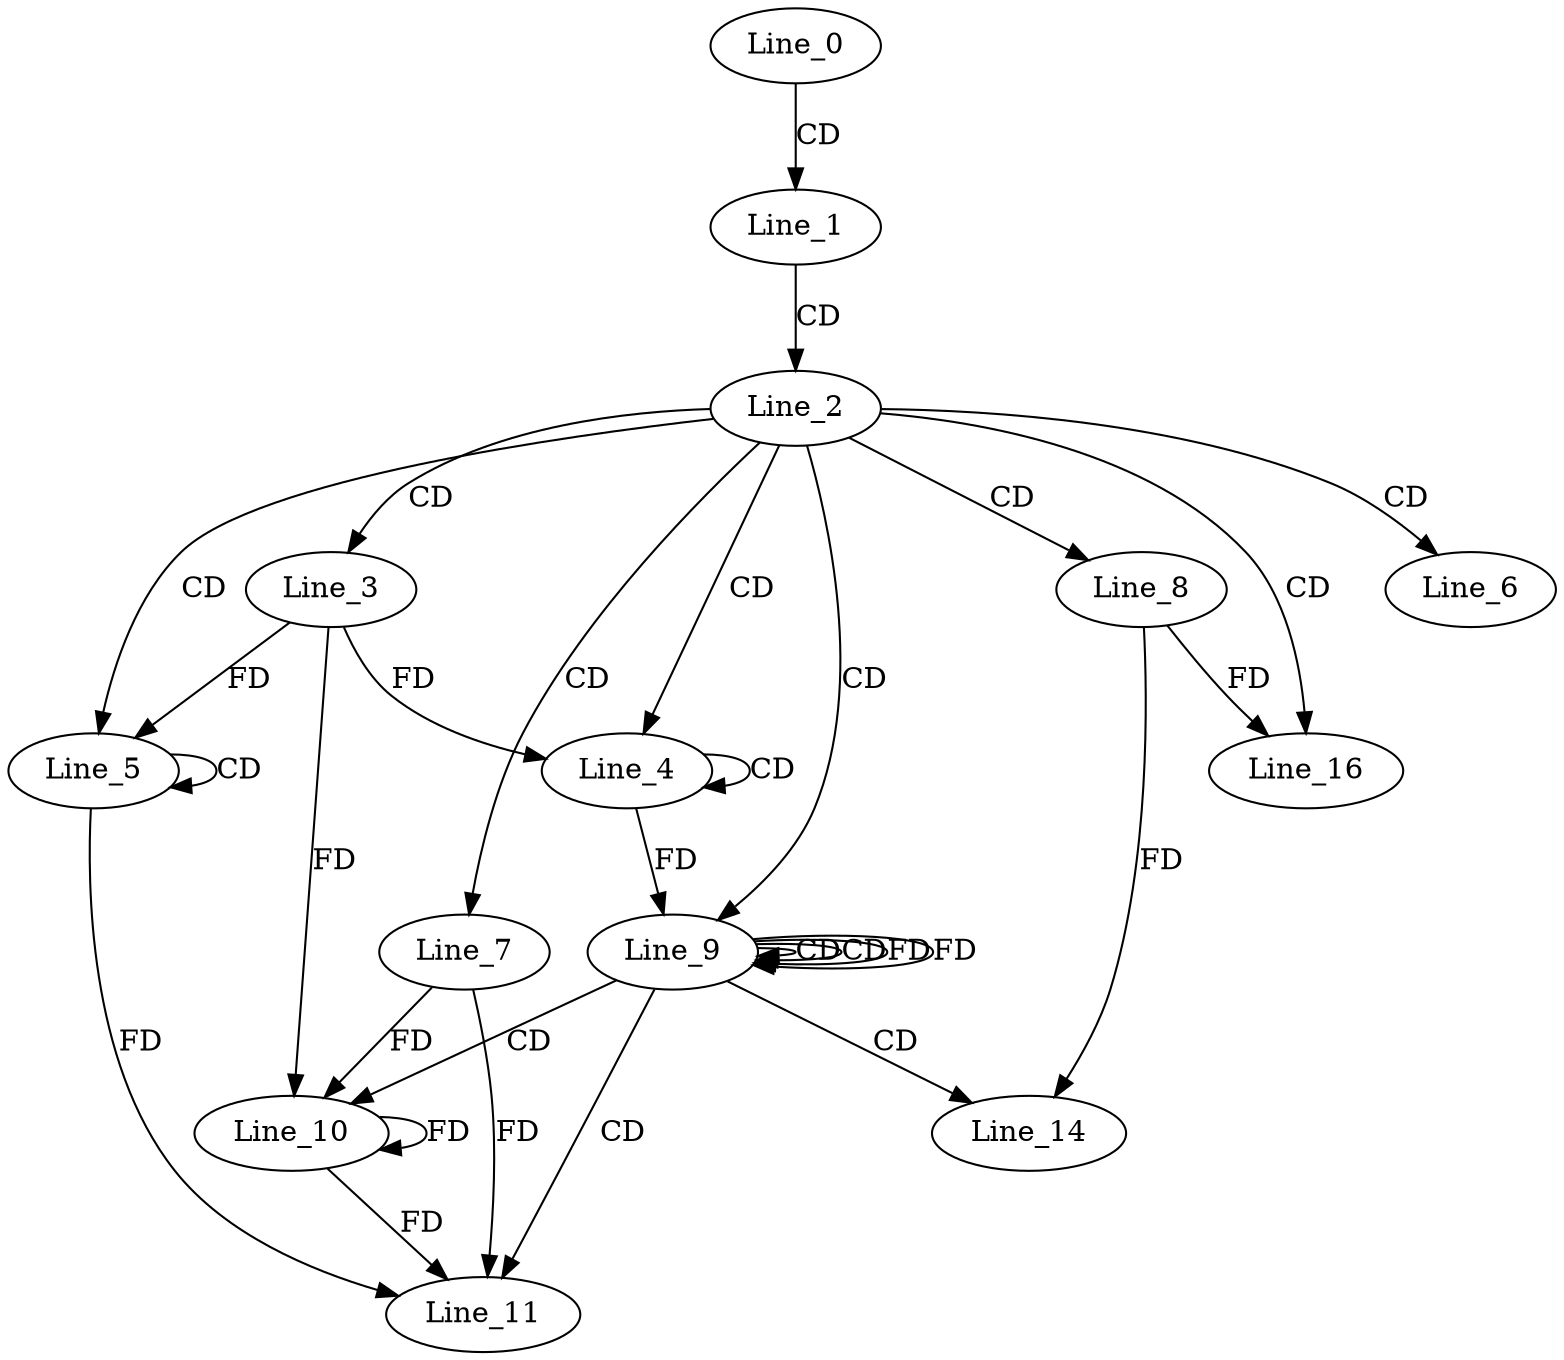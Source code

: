digraph G {
  Line_0;
  Line_1;
  Line_2;
  Line_3;
  Line_4;
  Line_4;
  Line_5;
  Line_5;
  Line_6;
  Line_7;
  Line_8;
  Line_9;
  Line_9;
  Line_9;
  Line_10;
  Line_10;
  Line_11;
  Line_14;
  Line_16;
  Line_0 -> Line_1 [ label="CD" ];
  Line_1 -> Line_2 [ label="CD" ];
  Line_2 -> Line_3 [ label="CD" ];
  Line_2 -> Line_4 [ label="CD" ];
  Line_4 -> Line_4 [ label="CD" ];
  Line_3 -> Line_4 [ label="FD" ];
  Line_2 -> Line_5 [ label="CD" ];
  Line_5 -> Line_5 [ label="CD" ];
  Line_3 -> Line_5 [ label="FD" ];
  Line_2 -> Line_6 [ label="CD" ];
  Line_2 -> Line_7 [ label="CD" ];
  Line_2 -> Line_8 [ label="CD" ];
  Line_2 -> Line_9 [ label="CD" ];
  Line_9 -> Line_9 [ label="CD" ];
  Line_4 -> Line_9 [ label="FD" ];
  Line_9 -> Line_9 [ label="CD" ];
  Line_9 -> Line_9 [ label="FD" ];
  Line_9 -> Line_10 [ label="CD" ];
  Line_10 -> Line_10 [ label="FD" ];
  Line_7 -> Line_10 [ label="FD" ];
  Line_3 -> Line_10 [ label="FD" ];
  Line_9 -> Line_11 [ label="CD" ];
  Line_10 -> Line_11 [ label="FD" ];
  Line_7 -> Line_11 [ label="FD" ];
  Line_5 -> Line_11 [ label="FD" ];
  Line_9 -> Line_14 [ label="CD" ];
  Line_8 -> Line_14 [ label="FD" ];
  Line_2 -> Line_16 [ label="CD" ];
  Line_8 -> Line_16 [ label="FD" ];
  Line_9 -> Line_9 [ label="FD" ];
}

